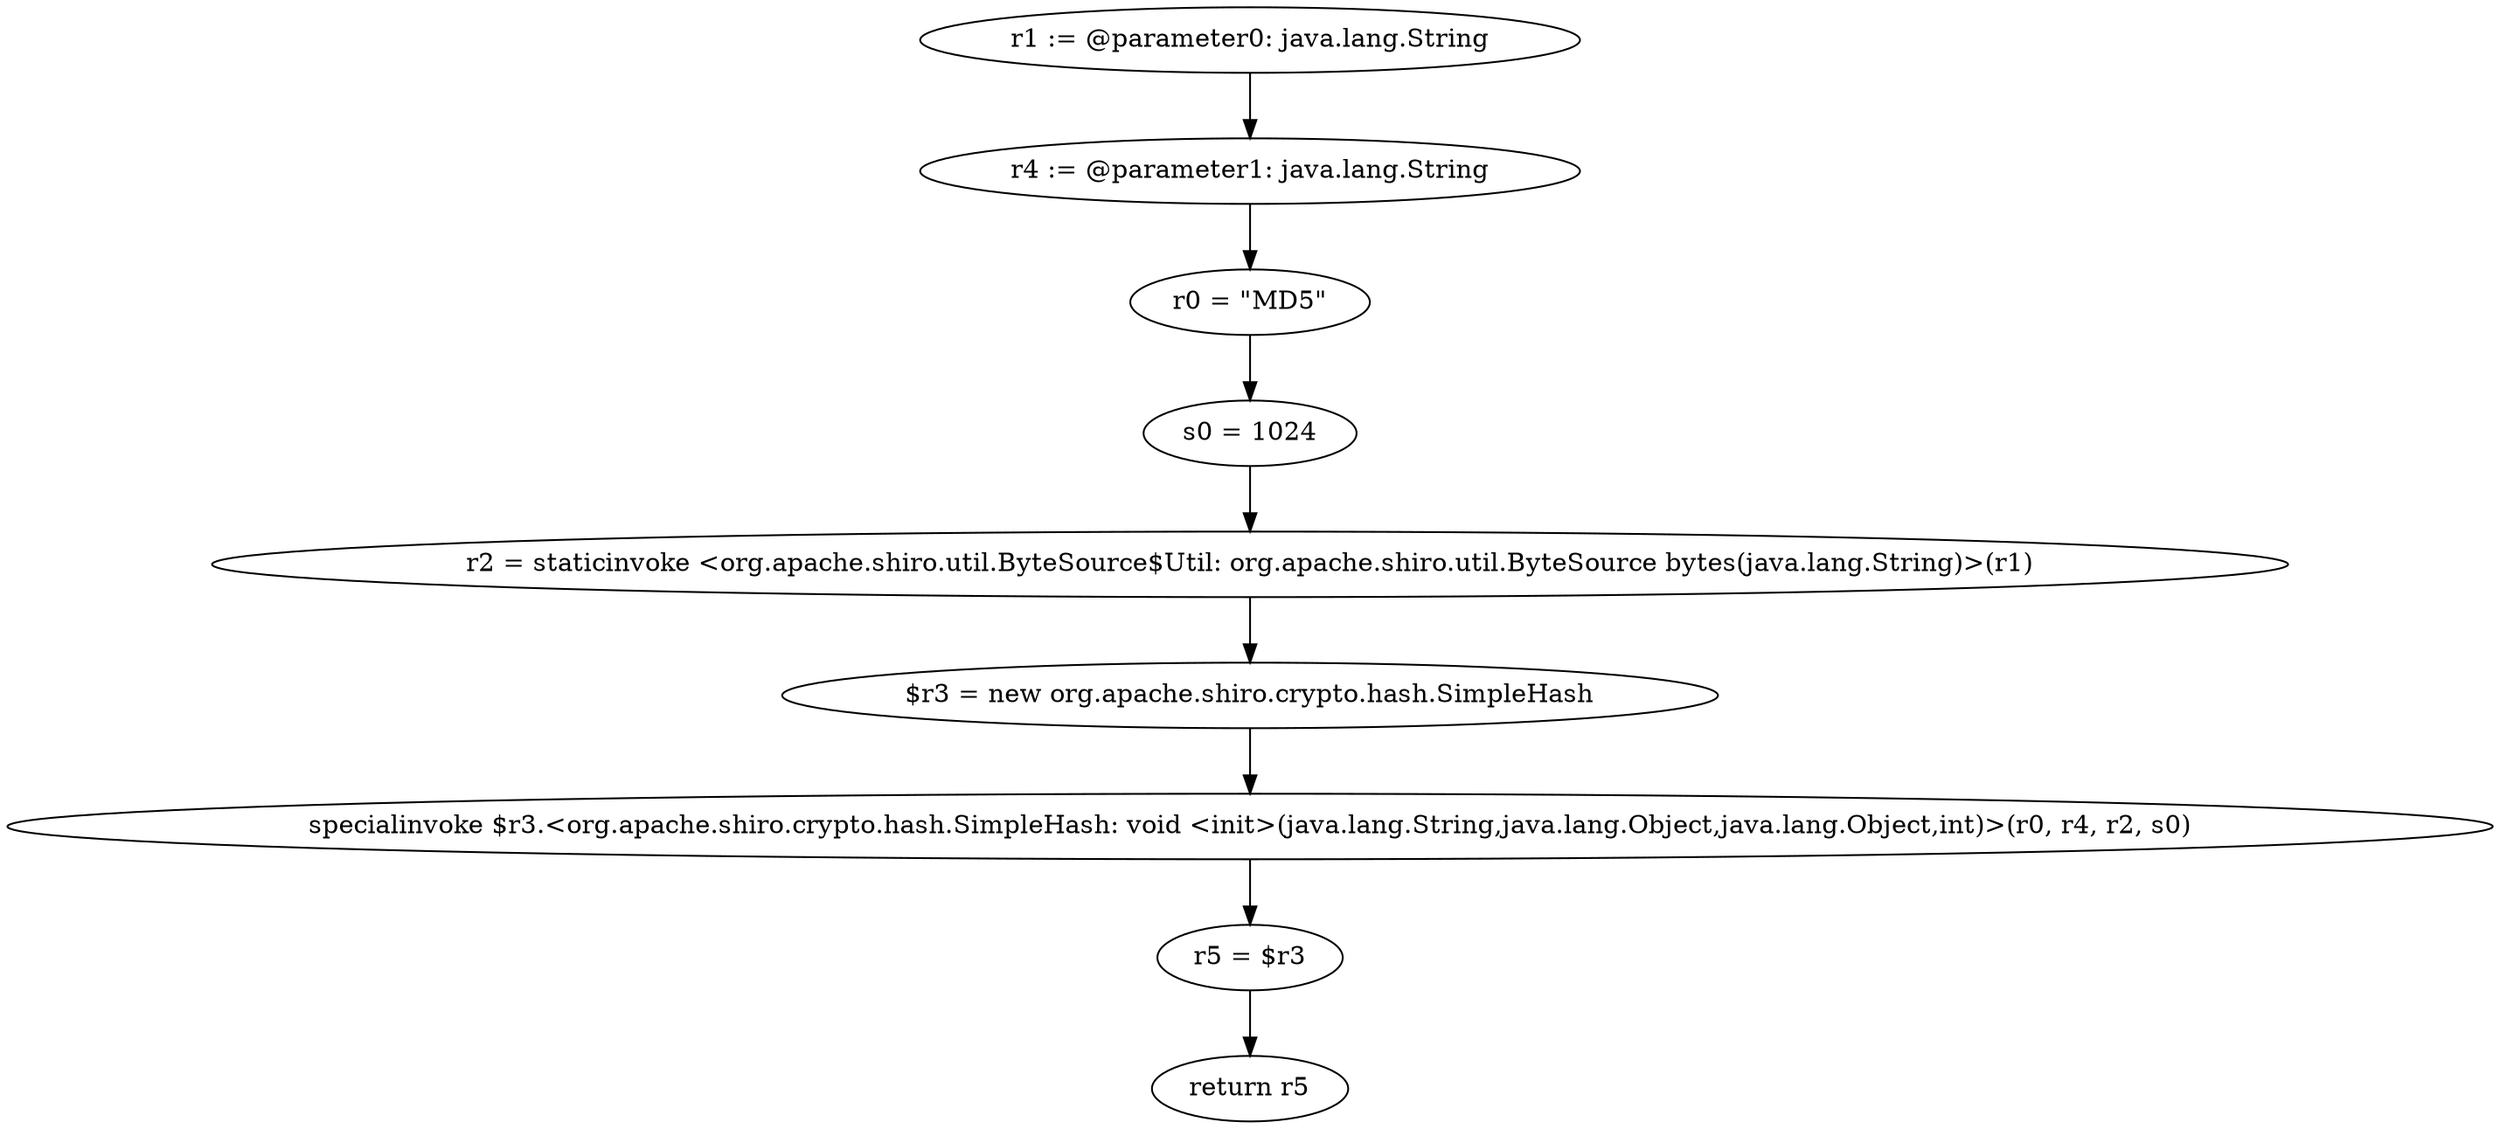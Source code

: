 digraph "unitGraph" {
    "r1 := @parameter0: java.lang.String"
    "r4 := @parameter1: java.lang.String"
    "r0 = \"MD5\""
    "s0 = 1024"
    "r2 = staticinvoke <org.apache.shiro.util.ByteSource$Util: org.apache.shiro.util.ByteSource bytes(java.lang.String)>(r1)"
    "$r3 = new org.apache.shiro.crypto.hash.SimpleHash"
    "specialinvoke $r3.<org.apache.shiro.crypto.hash.SimpleHash: void <init>(java.lang.String,java.lang.Object,java.lang.Object,int)>(r0, r4, r2, s0)"
    "r5 = $r3"
    "return r5"
    "r1 := @parameter0: java.lang.String"->"r4 := @parameter1: java.lang.String";
    "r4 := @parameter1: java.lang.String"->"r0 = \"MD5\"";
    "r0 = \"MD5\""->"s0 = 1024";
    "s0 = 1024"->"r2 = staticinvoke <org.apache.shiro.util.ByteSource$Util: org.apache.shiro.util.ByteSource bytes(java.lang.String)>(r1)";
    "r2 = staticinvoke <org.apache.shiro.util.ByteSource$Util: org.apache.shiro.util.ByteSource bytes(java.lang.String)>(r1)"->"$r3 = new org.apache.shiro.crypto.hash.SimpleHash";
    "$r3 = new org.apache.shiro.crypto.hash.SimpleHash"->"specialinvoke $r3.<org.apache.shiro.crypto.hash.SimpleHash: void <init>(java.lang.String,java.lang.Object,java.lang.Object,int)>(r0, r4, r2, s0)";
    "specialinvoke $r3.<org.apache.shiro.crypto.hash.SimpleHash: void <init>(java.lang.String,java.lang.Object,java.lang.Object,int)>(r0, r4, r2, s0)"->"r5 = $r3";
    "r5 = $r3"->"return r5";
}
